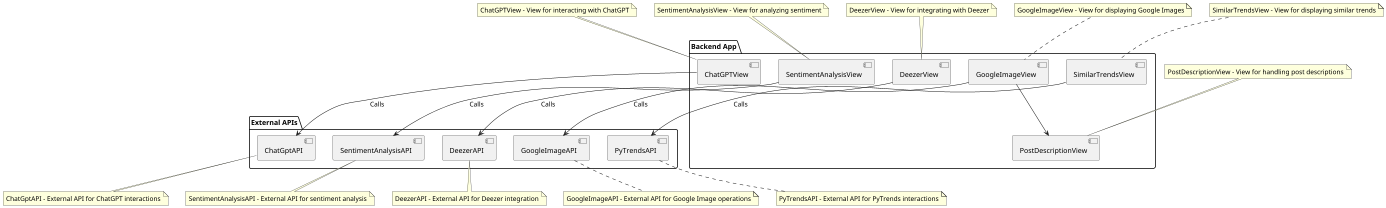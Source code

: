 @startuml

scale .5

package "Backend App" {
  [GoogleImageView]
  [ChatGPTView]
  [SentimentAnalysisView]
  [DeezerView]
  [SimilarTrendsView]
  [PostDescriptionView]
}

package "External APIs" {
  [ChatGptAPI]
  [SentimentAnalysisAPI]
  [DeezerAPI]
  [GoogleImageAPI]
  [PyTrendsAPI]
}

note top of [GoogleImageView]
  GoogleImageView - View for displaying Google Images
end note

note top of [ChatGPTView]
  ChatGPTView - View for interacting with ChatGPT
end note

note top of [SentimentAnalysisView]
  SentimentAnalysisView - View for analyzing sentiment
end note

note top of [DeezerView]
  DeezerView - View for integrating with Deezer
end note

note top of [SimilarTrendsView]
  SimilarTrendsView - View for displaying similar trends
end note

note top of [PostDescriptionView]
  PostDescriptionView - View for handling post descriptions
end note

note bottom of [ChatGptAPI]
  ChatGptAPI - External API for ChatGPT interactions
end note

note bottom of [SentimentAnalysisAPI]
  SentimentAnalysisAPI - External API for sentiment analysis
end note

note bottom of [DeezerAPI]
  DeezerAPI - External API for Deezer integration
end note

note bottom of [GoogleImageAPI]
  GoogleImageAPI - External API for Google Image operations
end note

note bottom of [PyTrendsAPI]
  PyTrendsAPI - External API for PyTrends interactions
end note

[GoogleImageView] --> [GoogleImageAPI] : Calls
[ChatGPTView] --> [ChatGptAPI] : Calls
[SentimentAnalysisView] --> [SentimentAnalysisAPI] : Calls
[DeezerView] --> [DeezerAPI] : Calls
[SimilarTrendsView] --> [PyTrendsAPI] : Calls

[GoogleImageView] --> [PostDescriptionView]
'[PostDescriptionView] --> [ExternalAPI] : Calls

@enduml
